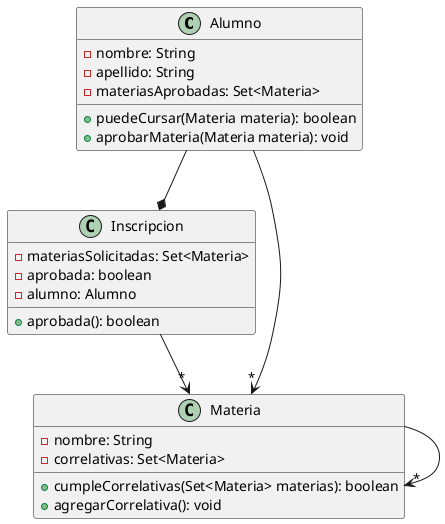 @startuml

Alumno --* Inscripcion
Alumno -->"*" Materia
Materia -->"*" Materia
Inscripcion -->"*" Materia

class Alumno {
    -nombre: String
    -apellido: String
    -materiasAprobadas: Set<Materia>
    +puedeCursar(Materia materia): boolean
    +aprobarMateria(Materia materia): void
}
class Materia {
    -nombre: String
    -correlativas: Set<Materia>
    +cumpleCorrelativas(Set<Materia> materias): boolean
    +agregarCorrelativa(): void
}

class Inscripcion {
    -materiasSolicitadas: Set<Materia>
    -aprobada: boolean
    -alumno: Alumno
    +aprobada(): boolean
}



@enduml